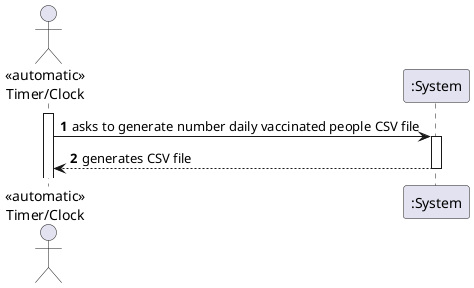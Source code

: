 @startuml
autonumber
actor "<<automatic>>\nTimer/Clock" as OE

activate OE
OE -> ":System" : asks to generate number daily vaccinated people CSV file
activate ":System"
":System" --> OE : generates CSV file
deactivate ":System"


@enduml